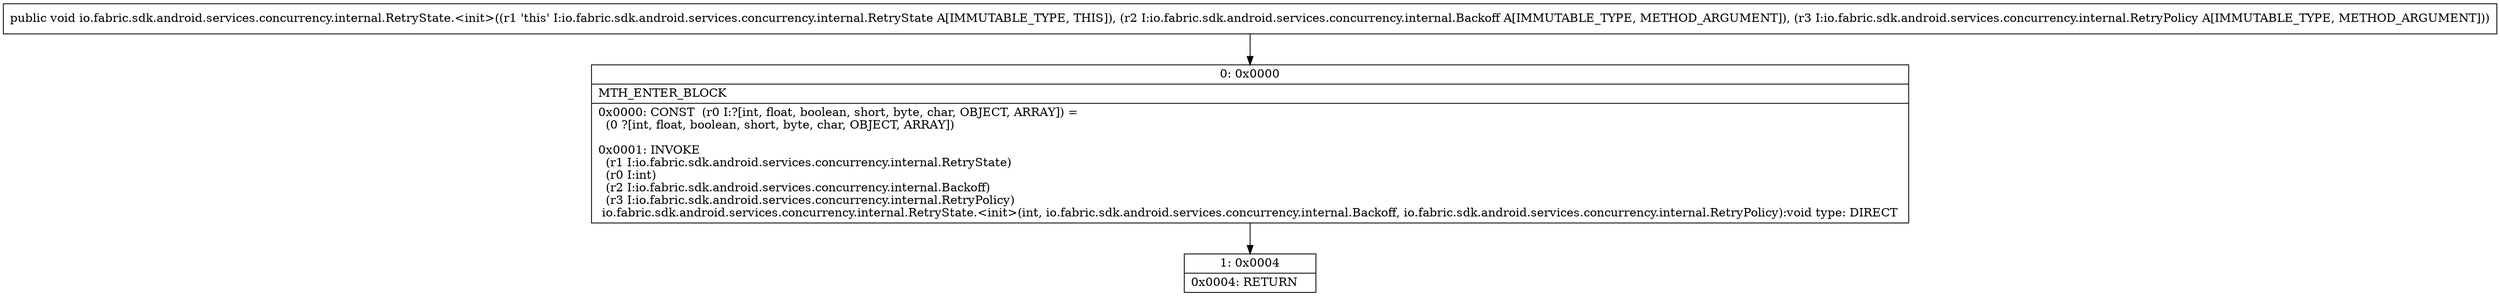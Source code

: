 digraph "CFG forio.fabric.sdk.android.services.concurrency.internal.RetryState.\<init\>(Lio\/fabric\/sdk\/android\/services\/concurrency\/internal\/Backoff;Lio\/fabric\/sdk\/android\/services\/concurrency\/internal\/RetryPolicy;)V" {
Node_0 [shape=record,label="{0\:\ 0x0000|MTH_ENTER_BLOCK\l|0x0000: CONST  (r0 I:?[int, float, boolean, short, byte, char, OBJECT, ARRAY]) = \l  (0 ?[int, float, boolean, short, byte, char, OBJECT, ARRAY])\l \l0x0001: INVOKE  \l  (r1 I:io.fabric.sdk.android.services.concurrency.internal.RetryState)\l  (r0 I:int)\l  (r2 I:io.fabric.sdk.android.services.concurrency.internal.Backoff)\l  (r3 I:io.fabric.sdk.android.services.concurrency.internal.RetryPolicy)\l io.fabric.sdk.android.services.concurrency.internal.RetryState.\<init\>(int, io.fabric.sdk.android.services.concurrency.internal.Backoff, io.fabric.sdk.android.services.concurrency.internal.RetryPolicy):void type: DIRECT \l}"];
Node_1 [shape=record,label="{1\:\ 0x0004|0x0004: RETURN   \l}"];
MethodNode[shape=record,label="{public void io.fabric.sdk.android.services.concurrency.internal.RetryState.\<init\>((r1 'this' I:io.fabric.sdk.android.services.concurrency.internal.RetryState A[IMMUTABLE_TYPE, THIS]), (r2 I:io.fabric.sdk.android.services.concurrency.internal.Backoff A[IMMUTABLE_TYPE, METHOD_ARGUMENT]), (r3 I:io.fabric.sdk.android.services.concurrency.internal.RetryPolicy A[IMMUTABLE_TYPE, METHOD_ARGUMENT])) }"];
MethodNode -> Node_0;
Node_0 -> Node_1;
}

